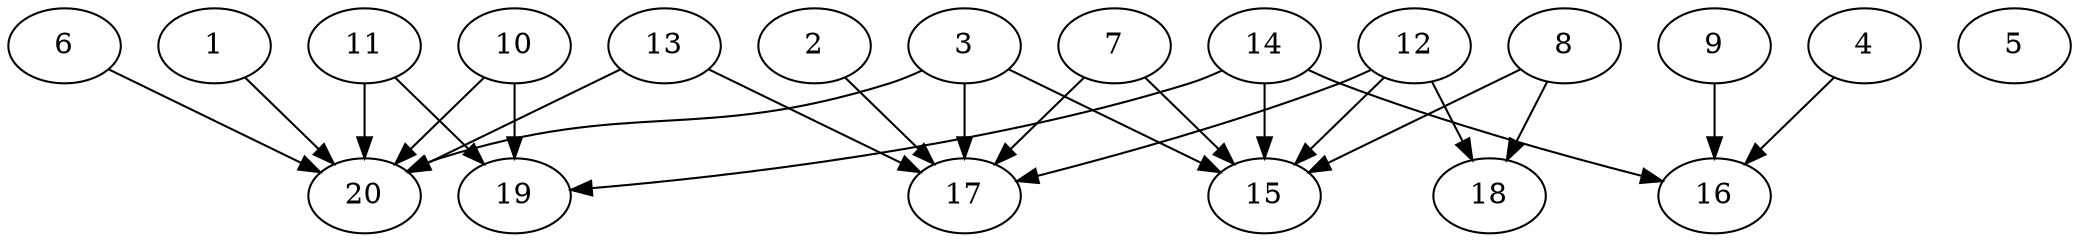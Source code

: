 // DAG automatically generated by daggen at Sat Jul 27 15:39:05 2019
// ./daggen --dot -n 20 --ccr 0.4 --fat 0.8 --regular 0.5 --density 0.4 --mindata 5242880 --maxdata 52428800 
digraph G {
  1 [size="26956800", alpha="0.03", expect_size="10782720"] 
  1 -> 20 [size ="10782720"]
  2 [size="104550400", alpha="0.12", expect_size="41820160"] 
  2 -> 17 [size ="41820160"]
  3 [size="36303360", alpha="0.17", expect_size="14521344"] 
  3 -> 15 [size ="14521344"]
  3 -> 17 [size ="14521344"]
  3 -> 20 [size ="14521344"]
  4 [size="13450240", alpha="0.13", expect_size="5380096"] 
  4 -> 16 [size ="5380096"]
  5 [size="94522880", alpha="0.11", expect_size="37809152"] 
  6 [size="93414400", alpha="0.07", expect_size="37365760"] 
  6 -> 20 [size ="37365760"]
  7 [size="82890240", alpha="0.16", expect_size="33156096"] 
  7 -> 15 [size ="33156096"]
  7 -> 17 [size ="33156096"]
  8 [size="101793280", alpha="0.09", expect_size="40717312"] 
  8 -> 15 [size ="40717312"]
  8 -> 18 [size ="40717312"]
  9 [size="116531200", alpha="0.03", expect_size="46612480"] 
  9 -> 16 [size ="46612480"]
  10 [size="59845120", alpha="0.01", expect_size="23938048"] 
  10 -> 19 [size ="23938048"]
  10 -> 20 [size ="23938048"]
  11 [size="39956480", alpha="0.14", expect_size="15982592"] 
  11 -> 19 [size ="15982592"]
  11 -> 20 [size ="15982592"]
  12 [size="55485440", alpha="0.19", expect_size="22194176"] 
  12 -> 15 [size ="22194176"]
  12 -> 17 [size ="22194176"]
  12 -> 18 [size ="22194176"]
  13 [size="128450560", alpha="0.20", expect_size="51380224"] 
  13 -> 17 [size ="51380224"]
  13 -> 20 [size ="51380224"]
  14 [size="111915520", alpha="0.03", expect_size="44766208"] 
  14 -> 15 [size ="44766208"]
  14 -> 16 [size ="44766208"]
  14 -> 19 [size ="44766208"]
  15 [size="73139200", alpha="0.19", expect_size="29255680"] 
  16 [size="19614720", alpha="0.19", expect_size="7845888"] 
  17 [size="63221760", alpha="0.03", expect_size="25288704"] 
  18 [size="39861760", alpha="0.02", expect_size="15944704"] 
  19 [size="90662400", alpha="0.06", expect_size="36264960"] 
  20 [size="106117120", alpha="0.16", expect_size="42446848"] 
}
